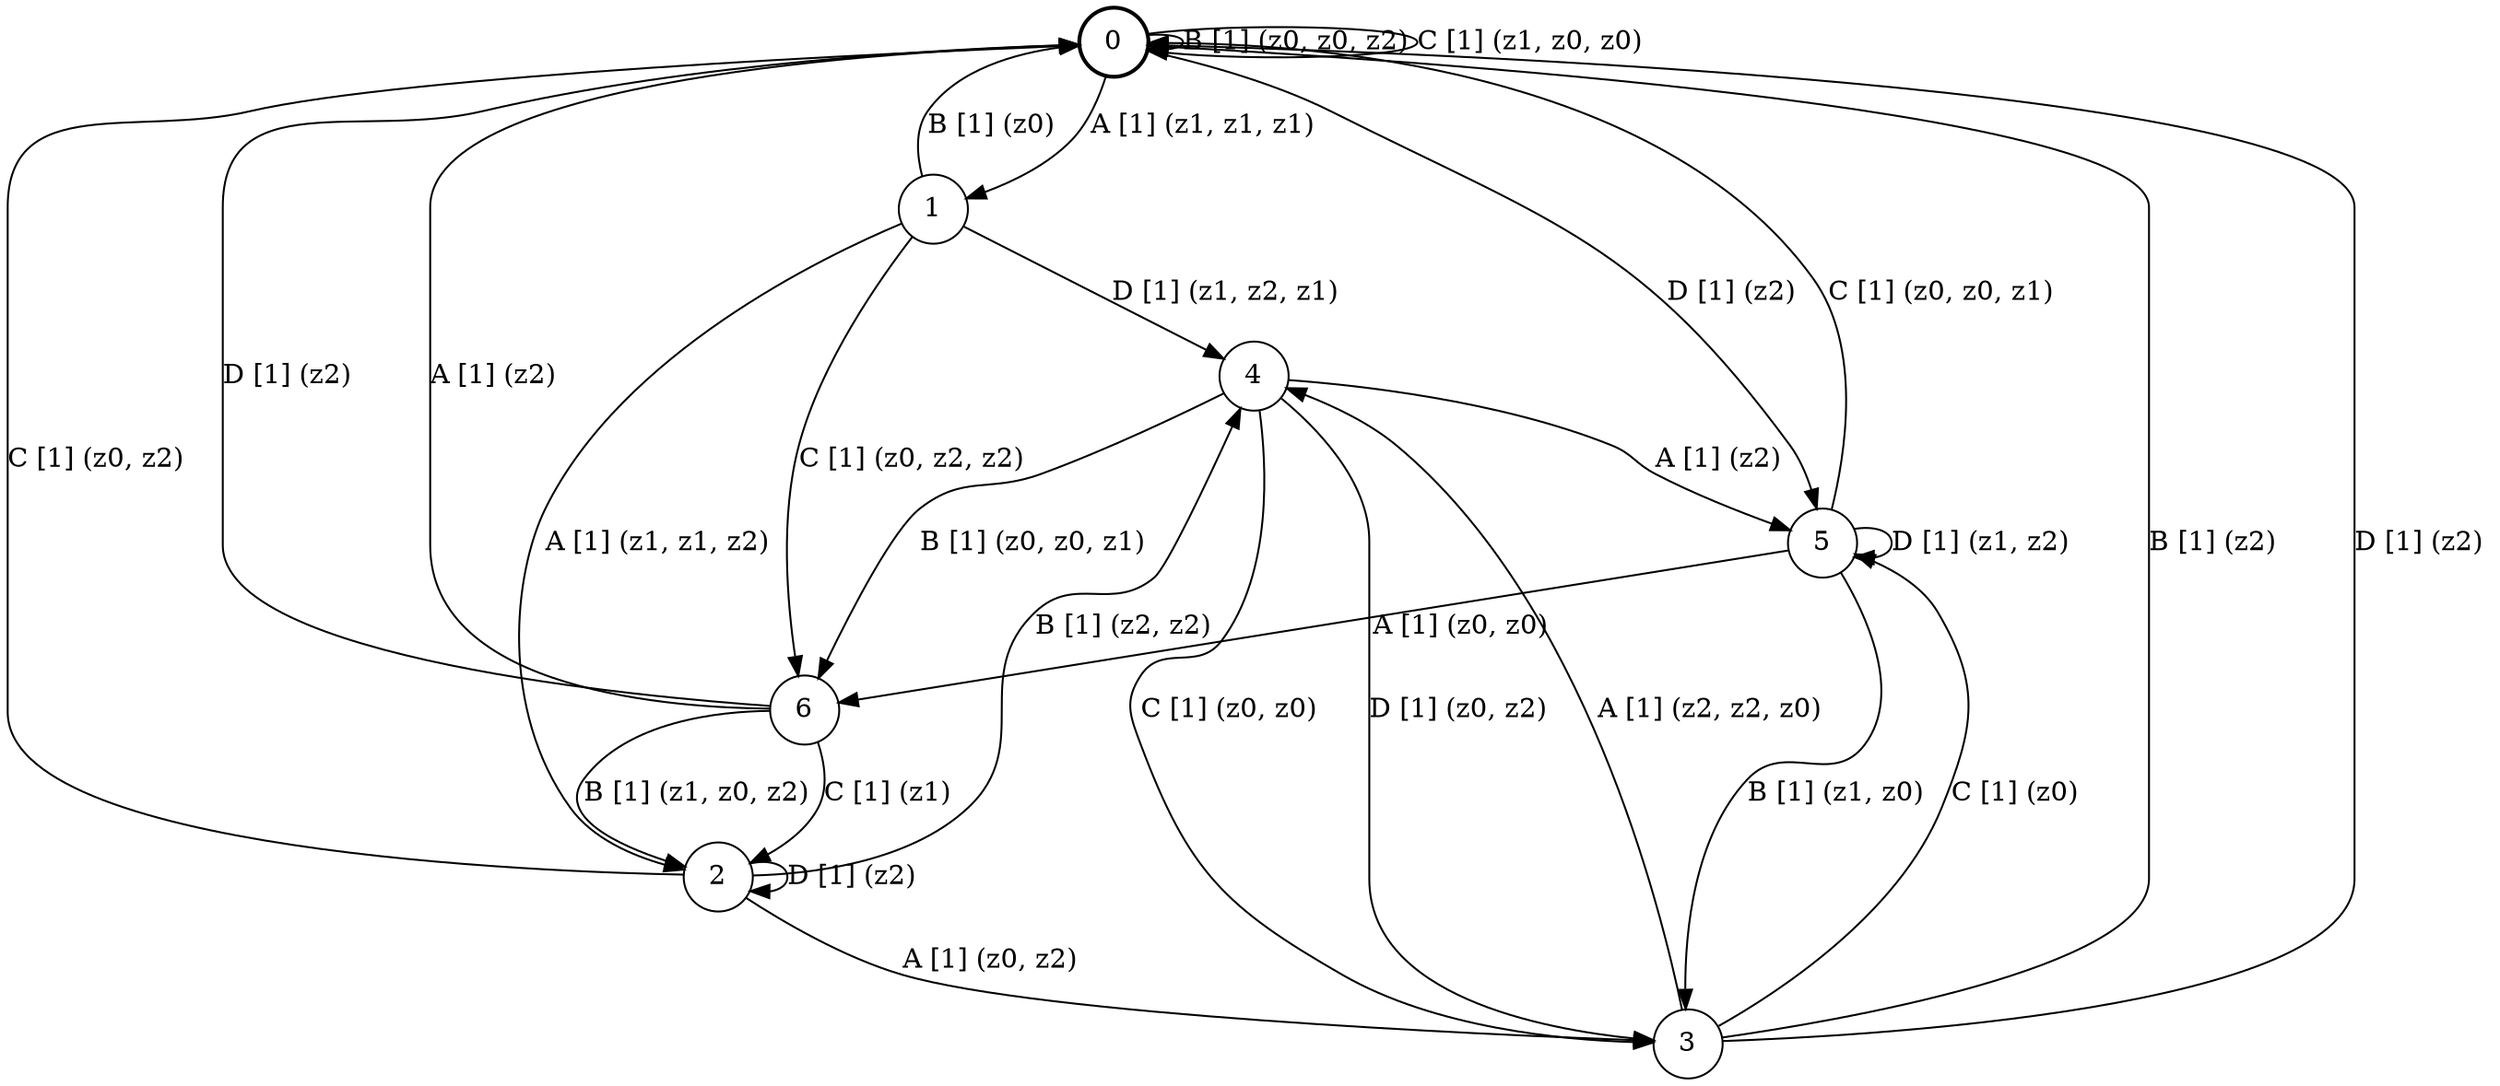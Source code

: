 # generated file, don't try to modify
# command: dot -Tpng <filename> > tree.png
digraph Automaton {
    node [shape = circle];
    0 [style = "bold"];
    0 -> 1 [label = "A [1] (z1, z1, z1) "];
    0 -> 0 [label = "B [1] (z0, z0, z2) "];
    0 -> 0 [label = "C [1] (z1, z0, z0) "];
    0 -> 5 [label = "D [1] (z2) "];
    1 -> 2 [label = "A [1] (z1, z1, z2) "];
    1 -> 0 [label = "B [1] (z0) "];
    1 -> 6 [label = "C [1] (z0, z2, z2) "];
    1 -> 4 [label = "D [1] (z1, z2, z1) "];
    2 -> 3 [label = "A [1] (z0, z2) "];
    2 -> 4 [label = "B [1] (z2, z2) "];
    2 -> 0 [label = "C [1] (z0, z2) "];
    2 -> 2 [label = "D [1] (z2) "];
    3 -> 4 [label = "A [1] (z2, z2, z0) "];
    3 -> 0 [label = "B [1] (z2) "];
    3 -> 5 [label = "C [1] (z0) "];
    3 -> 0 [label = "D [1] (z2) "];
    4 -> 5 [label = "A [1] (z2) "];
    4 -> 6 [label = "B [1] (z0, z0, z1) "];
    4 -> 3 [label = "C [1] (z0, z0) "];
    4 -> 3 [label = "D [1] (z0, z2) "];
    5 -> 6 [label = "A [1] (z0, z0) "];
    5 -> 3 [label = "B [1] (z1, z0) "];
    5 -> 0 [label = "C [1] (z0, z0, z1) "];
    5 -> 5 [label = "D [1] (z1, z2) "];
    6 -> 0 [label = "A [1] (z2) "];
    6 -> 2 [label = "B [1] (z1, z0, z2) "];
    6 -> 2 [label = "C [1] (z1) "];
    6 -> 0 [label = "D [1] (z2) "];
}
